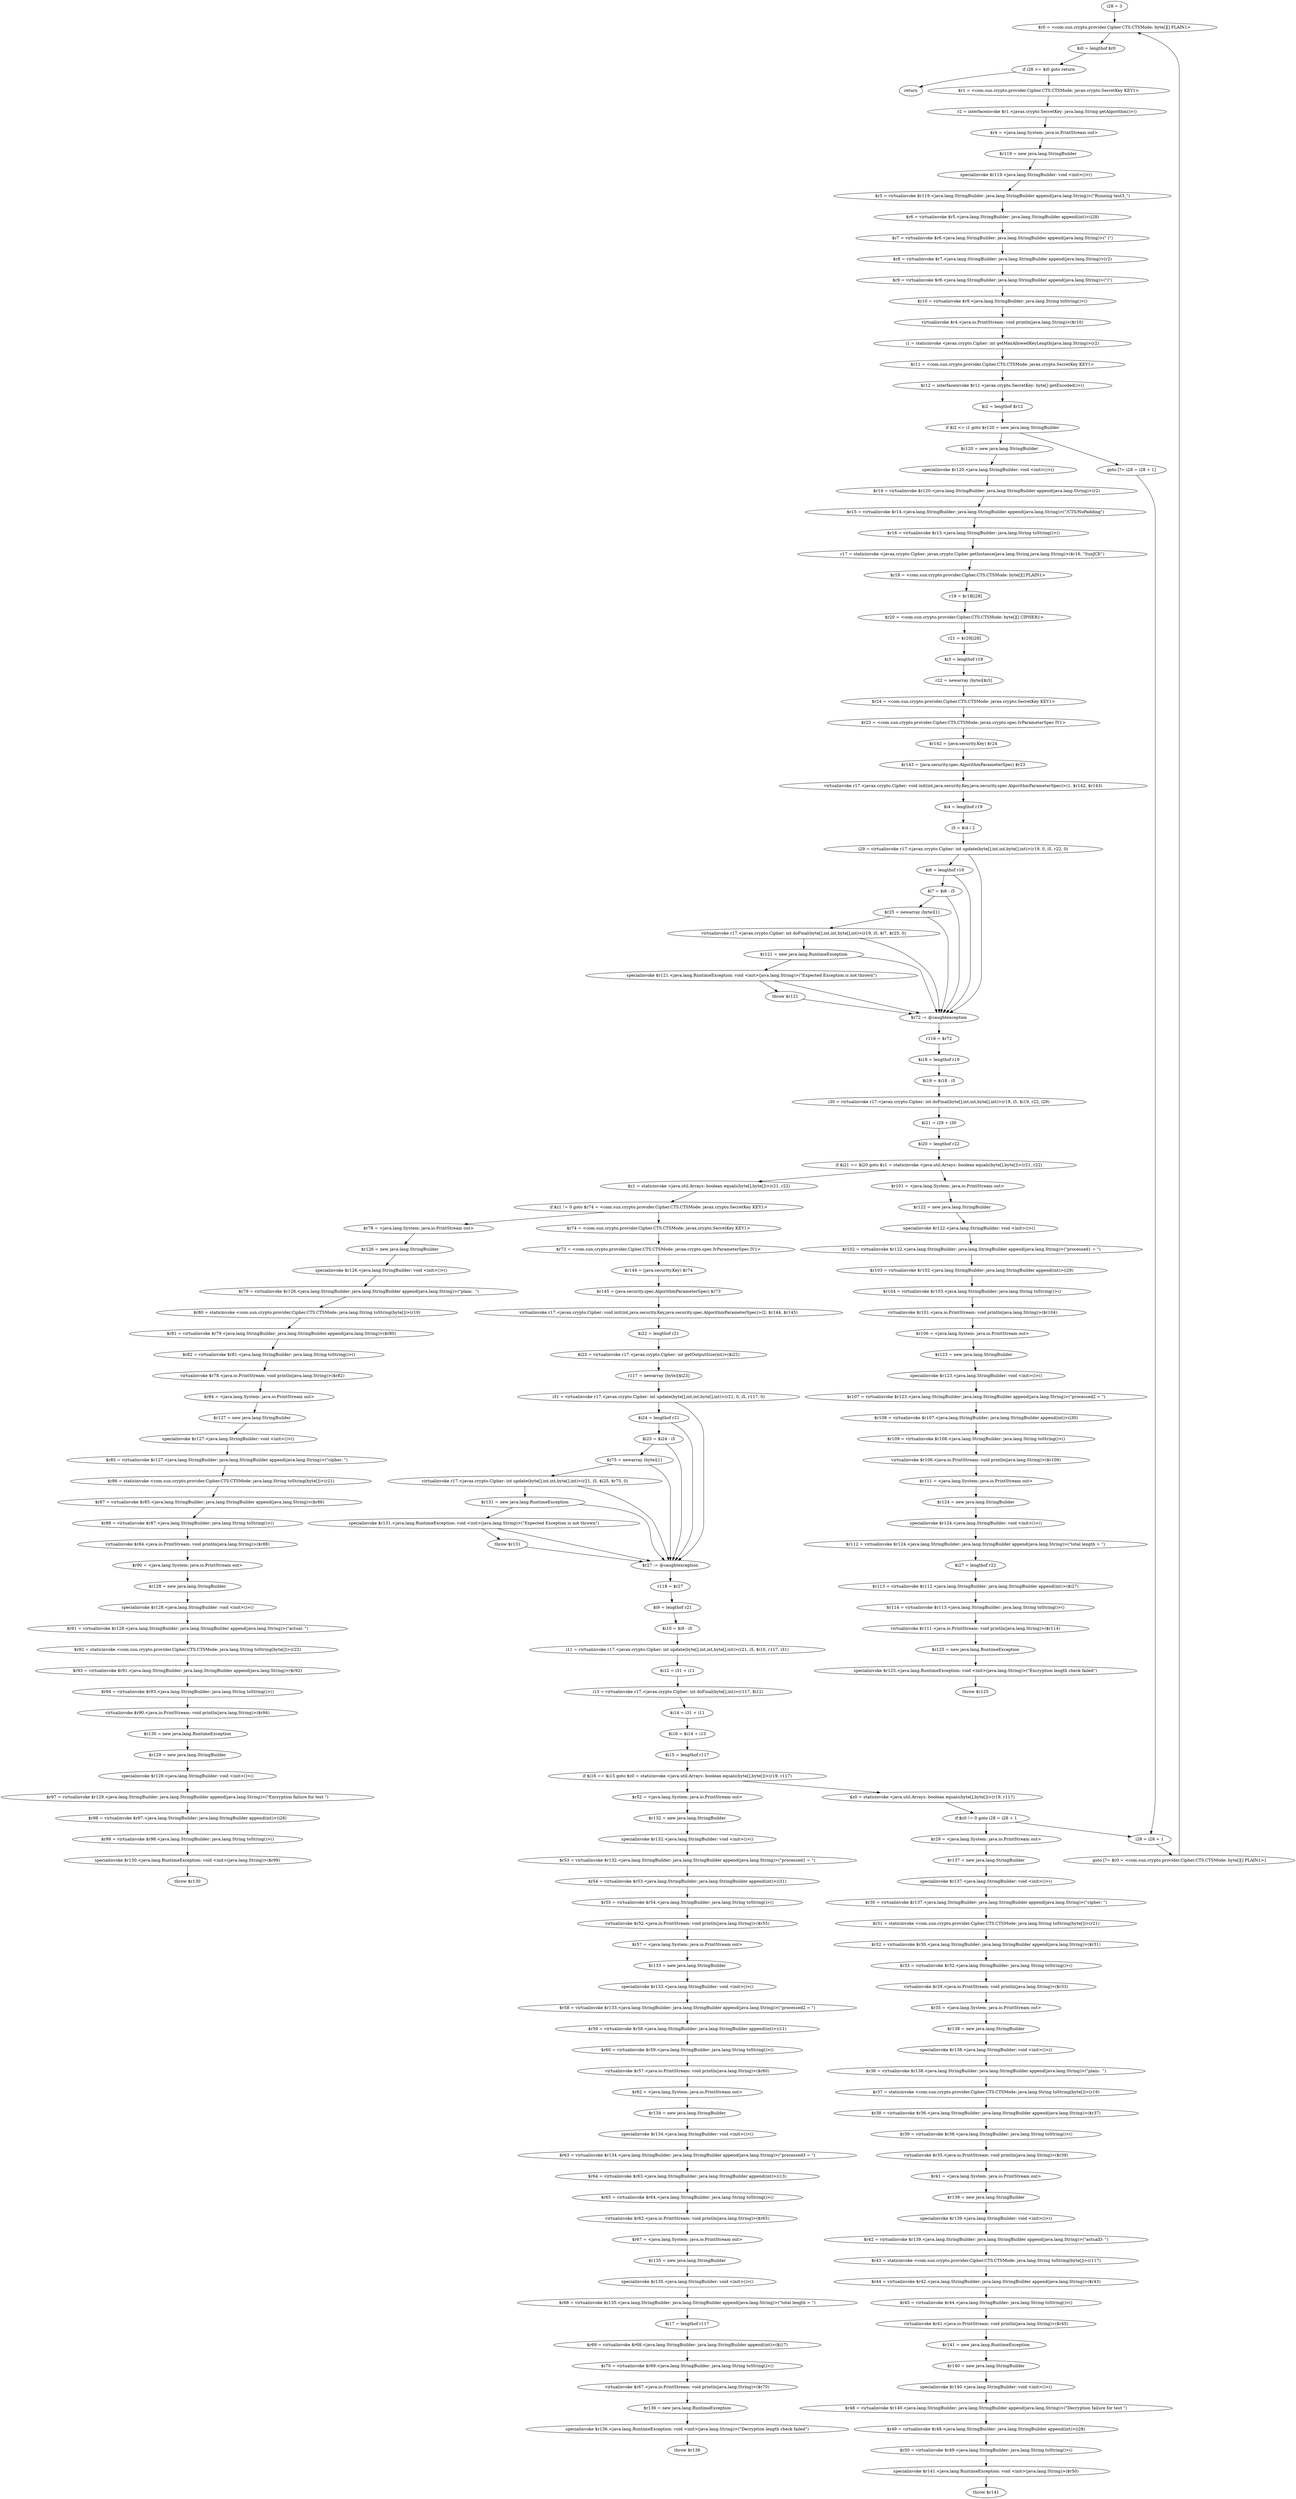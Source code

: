 digraph "unitGraph" {
    "i28 = 3"
    "$r0 = <com.sun.crypto.provider.Cipher.CTS.CTSMode: byte[][] PLAIN1>"
    "$i0 = lengthof $r0"
    "if i28 >= $i0 goto return"
    "$r1 = <com.sun.crypto.provider.Cipher.CTS.CTSMode: javax.crypto.SecretKey KEY1>"
    "r2 = interfaceinvoke $r1.<javax.crypto.SecretKey: java.lang.String getAlgorithm()>()"
    "$r4 = <java.lang.System: java.io.PrintStream out>"
    "$r119 = new java.lang.StringBuilder"
    "specialinvoke $r119.<java.lang.StringBuilder: void <init>()>()"
    "$r5 = virtualinvoke $r119.<java.lang.StringBuilder: java.lang.StringBuilder append(java.lang.String)>(\"Running test3_\")"
    "$r6 = virtualinvoke $r5.<java.lang.StringBuilder: java.lang.StringBuilder append(int)>(i28)"
    "$r7 = virtualinvoke $r6.<java.lang.StringBuilder: java.lang.StringBuilder append(java.lang.String)>(\" (\")"
    "$r8 = virtualinvoke $r7.<java.lang.StringBuilder: java.lang.StringBuilder append(java.lang.String)>(r2)"
    "$r9 = virtualinvoke $r8.<java.lang.StringBuilder: java.lang.StringBuilder append(java.lang.String)>(\")\")"
    "$r10 = virtualinvoke $r9.<java.lang.StringBuilder: java.lang.String toString()>()"
    "virtualinvoke $r4.<java.io.PrintStream: void println(java.lang.String)>($r10)"
    "i1 = staticinvoke <javax.crypto.Cipher: int getMaxAllowedKeyLength(java.lang.String)>(r2)"
    "$r11 = <com.sun.crypto.provider.Cipher.CTS.CTSMode: javax.crypto.SecretKey KEY1>"
    "$r12 = interfaceinvoke $r11.<javax.crypto.SecretKey: byte[] getEncoded()>()"
    "$i2 = lengthof $r12"
    "if $i2 <= i1 goto $r120 = new java.lang.StringBuilder"
    "goto [?= i28 = i28 + 1]"
    "$r120 = new java.lang.StringBuilder"
    "specialinvoke $r120.<java.lang.StringBuilder: void <init>()>()"
    "$r14 = virtualinvoke $r120.<java.lang.StringBuilder: java.lang.StringBuilder append(java.lang.String)>(r2)"
    "$r15 = virtualinvoke $r14.<java.lang.StringBuilder: java.lang.StringBuilder append(java.lang.String)>(\"/CTS/NoPadding\")"
    "$r16 = virtualinvoke $r15.<java.lang.StringBuilder: java.lang.String toString()>()"
    "r17 = staticinvoke <javax.crypto.Cipher: javax.crypto.Cipher getInstance(java.lang.String,java.lang.String)>($r16, \"SunJCE\")"
    "$r18 = <com.sun.crypto.provider.Cipher.CTS.CTSMode: byte[][] PLAIN1>"
    "r19 = $r18[i28]"
    "$r20 = <com.sun.crypto.provider.Cipher.CTS.CTSMode: byte[][] CIPHER1>"
    "r21 = $r20[i28]"
    "$i3 = lengthof r19"
    "r22 = newarray (byte)[$i3]"
    "$r24 = <com.sun.crypto.provider.Cipher.CTS.CTSMode: javax.crypto.SecretKey KEY1>"
    "$r23 = <com.sun.crypto.provider.Cipher.CTS.CTSMode: javax.crypto.spec.IvParameterSpec IV1>"
    "$r142 = (java.security.Key) $r24"
    "$r143 = (java.security.spec.AlgorithmParameterSpec) $r23"
    "virtualinvoke r17.<javax.crypto.Cipher: void init(int,java.security.Key,java.security.spec.AlgorithmParameterSpec)>(1, $r142, $r143)"
    "$i4 = lengthof r19"
    "i5 = $i4 / 2"
    "i29 = virtualinvoke r17.<javax.crypto.Cipher: int update(byte[],int,int,byte[],int)>(r19, 0, i5, r22, 0)"
    "$i6 = lengthof r19"
    "$i7 = $i6 - i5"
    "$r25 = newarray (byte)[1]"
    "virtualinvoke r17.<javax.crypto.Cipher: int doFinal(byte[],int,int,byte[],int)>(r19, i5, $i7, $r25, 0)"
    "$r121 = new java.lang.RuntimeException"
    "specialinvoke $r121.<java.lang.RuntimeException: void <init>(java.lang.String)>(\"Expected Exception is not thrown\")"
    "throw $r121"
    "$r72 := @caughtexception"
    "r116 = $r72"
    "$i18 = lengthof r19"
    "$i19 = $i18 - i5"
    "i30 = virtualinvoke r17.<javax.crypto.Cipher: int doFinal(byte[],int,int,byte[],int)>(r19, i5, $i19, r22, i29)"
    "$i21 = i29 + i30"
    "$i20 = lengthof r22"
    "if $i21 == $i20 goto $z1 = staticinvoke <java.util.Arrays: boolean equals(byte[],byte[])>(r21, r22)"
    "$r101 = <java.lang.System: java.io.PrintStream out>"
    "$r122 = new java.lang.StringBuilder"
    "specialinvoke $r122.<java.lang.StringBuilder: void <init>()>()"
    "$r102 = virtualinvoke $r122.<java.lang.StringBuilder: java.lang.StringBuilder append(java.lang.String)>(\"processed1 = \")"
    "$r103 = virtualinvoke $r102.<java.lang.StringBuilder: java.lang.StringBuilder append(int)>(i29)"
    "$r104 = virtualinvoke $r103.<java.lang.StringBuilder: java.lang.String toString()>()"
    "virtualinvoke $r101.<java.io.PrintStream: void println(java.lang.String)>($r104)"
    "$r106 = <java.lang.System: java.io.PrintStream out>"
    "$r123 = new java.lang.StringBuilder"
    "specialinvoke $r123.<java.lang.StringBuilder: void <init>()>()"
    "$r107 = virtualinvoke $r123.<java.lang.StringBuilder: java.lang.StringBuilder append(java.lang.String)>(\"processed2 = \")"
    "$r108 = virtualinvoke $r107.<java.lang.StringBuilder: java.lang.StringBuilder append(int)>(i30)"
    "$r109 = virtualinvoke $r108.<java.lang.StringBuilder: java.lang.String toString()>()"
    "virtualinvoke $r106.<java.io.PrintStream: void println(java.lang.String)>($r109)"
    "$r111 = <java.lang.System: java.io.PrintStream out>"
    "$r124 = new java.lang.StringBuilder"
    "specialinvoke $r124.<java.lang.StringBuilder: void <init>()>()"
    "$r112 = virtualinvoke $r124.<java.lang.StringBuilder: java.lang.StringBuilder append(java.lang.String)>(\"total length = \")"
    "$i27 = lengthof r22"
    "$r113 = virtualinvoke $r112.<java.lang.StringBuilder: java.lang.StringBuilder append(int)>($i27)"
    "$r114 = virtualinvoke $r113.<java.lang.StringBuilder: java.lang.String toString()>()"
    "virtualinvoke $r111.<java.io.PrintStream: void println(java.lang.String)>($r114)"
    "$r125 = new java.lang.RuntimeException"
    "specialinvoke $r125.<java.lang.RuntimeException: void <init>(java.lang.String)>(\"Encryption length check failed\")"
    "throw $r125"
    "$z1 = staticinvoke <java.util.Arrays: boolean equals(byte[],byte[])>(r21, r22)"
    "if $z1 != 0 goto $r74 = <com.sun.crypto.provider.Cipher.CTS.CTSMode: javax.crypto.SecretKey KEY1>"
    "$r78 = <java.lang.System: java.io.PrintStream out>"
    "$r126 = new java.lang.StringBuilder"
    "specialinvoke $r126.<java.lang.StringBuilder: void <init>()>()"
    "$r79 = virtualinvoke $r126.<java.lang.StringBuilder: java.lang.StringBuilder append(java.lang.String)>(\"plain:  \")"
    "$r80 = staticinvoke <com.sun.crypto.provider.Cipher.CTS.CTSMode: java.lang.String toString(byte[])>(r19)"
    "$r81 = virtualinvoke $r79.<java.lang.StringBuilder: java.lang.StringBuilder append(java.lang.String)>($r80)"
    "$r82 = virtualinvoke $r81.<java.lang.StringBuilder: java.lang.String toString()>()"
    "virtualinvoke $r78.<java.io.PrintStream: void println(java.lang.String)>($r82)"
    "$r84 = <java.lang.System: java.io.PrintStream out>"
    "$r127 = new java.lang.StringBuilder"
    "specialinvoke $r127.<java.lang.StringBuilder: void <init>()>()"
    "$r85 = virtualinvoke $r127.<java.lang.StringBuilder: java.lang.StringBuilder append(java.lang.String)>(\"cipher: \")"
    "$r86 = staticinvoke <com.sun.crypto.provider.Cipher.CTS.CTSMode: java.lang.String toString(byte[])>(r21)"
    "$r87 = virtualinvoke $r85.<java.lang.StringBuilder: java.lang.StringBuilder append(java.lang.String)>($r86)"
    "$r88 = virtualinvoke $r87.<java.lang.StringBuilder: java.lang.String toString()>()"
    "virtualinvoke $r84.<java.io.PrintStream: void println(java.lang.String)>($r88)"
    "$r90 = <java.lang.System: java.io.PrintStream out>"
    "$r128 = new java.lang.StringBuilder"
    "specialinvoke $r128.<java.lang.StringBuilder: void <init>()>()"
    "$r91 = virtualinvoke $r128.<java.lang.StringBuilder: java.lang.StringBuilder append(java.lang.String)>(\"actual: \")"
    "$r92 = staticinvoke <com.sun.crypto.provider.Cipher.CTS.CTSMode: java.lang.String toString(byte[])>(r22)"
    "$r93 = virtualinvoke $r91.<java.lang.StringBuilder: java.lang.StringBuilder append(java.lang.String)>($r92)"
    "$r94 = virtualinvoke $r93.<java.lang.StringBuilder: java.lang.String toString()>()"
    "virtualinvoke $r90.<java.io.PrintStream: void println(java.lang.String)>($r94)"
    "$r130 = new java.lang.RuntimeException"
    "$r129 = new java.lang.StringBuilder"
    "specialinvoke $r129.<java.lang.StringBuilder: void <init>()>()"
    "$r97 = virtualinvoke $r129.<java.lang.StringBuilder: java.lang.StringBuilder append(java.lang.String)>(\"Encryption failure for test \")"
    "$r98 = virtualinvoke $r97.<java.lang.StringBuilder: java.lang.StringBuilder append(int)>(i28)"
    "$r99 = virtualinvoke $r98.<java.lang.StringBuilder: java.lang.String toString()>()"
    "specialinvoke $r130.<java.lang.RuntimeException: void <init>(java.lang.String)>($r99)"
    "throw $r130"
    "$r74 = <com.sun.crypto.provider.Cipher.CTS.CTSMode: javax.crypto.SecretKey KEY1>"
    "$r73 = <com.sun.crypto.provider.Cipher.CTS.CTSMode: javax.crypto.spec.IvParameterSpec IV1>"
    "$r144 = (java.security.Key) $r74"
    "$r145 = (java.security.spec.AlgorithmParameterSpec) $r73"
    "virtualinvoke r17.<javax.crypto.Cipher: void init(int,java.security.Key,java.security.spec.AlgorithmParameterSpec)>(2, $r144, $r145)"
    "$i22 = lengthof r21"
    "$i23 = virtualinvoke r17.<javax.crypto.Cipher: int getOutputSize(int)>($i22)"
    "r117 = newarray (byte)[$i23]"
    "i31 = virtualinvoke r17.<javax.crypto.Cipher: int update(byte[],int,int,byte[],int)>(r21, 0, i5, r117, 0)"
    "$i24 = lengthof r21"
    "$i25 = $i24 - i5"
    "$r75 = newarray (byte)[1]"
    "virtualinvoke r17.<javax.crypto.Cipher: int update(byte[],int,int,byte[],int)>(r21, i5, $i25, $r75, 0)"
    "$r131 = new java.lang.RuntimeException"
    "specialinvoke $r131.<java.lang.RuntimeException: void <init>(java.lang.String)>(\"Expected Exception is not thrown\")"
    "throw $r131"
    "$r27 := @caughtexception"
    "r118 = $r27"
    "$i9 = lengthof r21"
    "$i10 = $i9 - i5"
    "i11 = virtualinvoke r17.<javax.crypto.Cipher: int update(byte[],int,int,byte[],int)>(r21, i5, $i10, r117, i31)"
    "$i12 = i31 + i11"
    "i13 = virtualinvoke r17.<javax.crypto.Cipher: int doFinal(byte[],int)>(r117, $i12)"
    "$i14 = i31 + i11"
    "$i16 = $i14 + i13"
    "$i15 = lengthof r117"
    "if $i16 == $i15 goto $z0 = staticinvoke <java.util.Arrays: boolean equals(byte[],byte[])>(r19, r117)"
    "$r52 = <java.lang.System: java.io.PrintStream out>"
    "$r132 = new java.lang.StringBuilder"
    "specialinvoke $r132.<java.lang.StringBuilder: void <init>()>()"
    "$r53 = virtualinvoke $r132.<java.lang.StringBuilder: java.lang.StringBuilder append(java.lang.String)>(\"processed1 = \")"
    "$r54 = virtualinvoke $r53.<java.lang.StringBuilder: java.lang.StringBuilder append(int)>(i31)"
    "$r55 = virtualinvoke $r54.<java.lang.StringBuilder: java.lang.String toString()>()"
    "virtualinvoke $r52.<java.io.PrintStream: void println(java.lang.String)>($r55)"
    "$r57 = <java.lang.System: java.io.PrintStream out>"
    "$r133 = new java.lang.StringBuilder"
    "specialinvoke $r133.<java.lang.StringBuilder: void <init>()>()"
    "$r58 = virtualinvoke $r133.<java.lang.StringBuilder: java.lang.StringBuilder append(java.lang.String)>(\"processed2 = \")"
    "$r59 = virtualinvoke $r58.<java.lang.StringBuilder: java.lang.StringBuilder append(int)>(i11)"
    "$r60 = virtualinvoke $r59.<java.lang.StringBuilder: java.lang.String toString()>()"
    "virtualinvoke $r57.<java.io.PrintStream: void println(java.lang.String)>($r60)"
    "$r62 = <java.lang.System: java.io.PrintStream out>"
    "$r134 = new java.lang.StringBuilder"
    "specialinvoke $r134.<java.lang.StringBuilder: void <init>()>()"
    "$r63 = virtualinvoke $r134.<java.lang.StringBuilder: java.lang.StringBuilder append(java.lang.String)>(\"processed3 = \")"
    "$r64 = virtualinvoke $r63.<java.lang.StringBuilder: java.lang.StringBuilder append(int)>(i13)"
    "$r65 = virtualinvoke $r64.<java.lang.StringBuilder: java.lang.String toString()>()"
    "virtualinvoke $r62.<java.io.PrintStream: void println(java.lang.String)>($r65)"
    "$r67 = <java.lang.System: java.io.PrintStream out>"
    "$r135 = new java.lang.StringBuilder"
    "specialinvoke $r135.<java.lang.StringBuilder: void <init>()>()"
    "$r68 = virtualinvoke $r135.<java.lang.StringBuilder: java.lang.StringBuilder append(java.lang.String)>(\"total length = \")"
    "$i17 = lengthof r117"
    "$r69 = virtualinvoke $r68.<java.lang.StringBuilder: java.lang.StringBuilder append(int)>($i17)"
    "$r70 = virtualinvoke $r69.<java.lang.StringBuilder: java.lang.String toString()>()"
    "virtualinvoke $r67.<java.io.PrintStream: void println(java.lang.String)>($r70)"
    "$r136 = new java.lang.RuntimeException"
    "specialinvoke $r136.<java.lang.RuntimeException: void <init>(java.lang.String)>(\"Decryption length check failed\")"
    "throw $r136"
    "$z0 = staticinvoke <java.util.Arrays: boolean equals(byte[],byte[])>(r19, r117)"
    "if $z0 != 0 goto i28 = i28 + 1"
    "$r29 = <java.lang.System: java.io.PrintStream out>"
    "$r137 = new java.lang.StringBuilder"
    "specialinvoke $r137.<java.lang.StringBuilder: void <init>()>()"
    "$r30 = virtualinvoke $r137.<java.lang.StringBuilder: java.lang.StringBuilder append(java.lang.String)>(\"cipher: \")"
    "$r31 = staticinvoke <com.sun.crypto.provider.Cipher.CTS.CTSMode: java.lang.String toString(byte[])>(r21)"
    "$r32 = virtualinvoke $r30.<java.lang.StringBuilder: java.lang.StringBuilder append(java.lang.String)>($r31)"
    "$r33 = virtualinvoke $r32.<java.lang.StringBuilder: java.lang.String toString()>()"
    "virtualinvoke $r29.<java.io.PrintStream: void println(java.lang.String)>($r33)"
    "$r35 = <java.lang.System: java.io.PrintStream out>"
    "$r138 = new java.lang.StringBuilder"
    "specialinvoke $r138.<java.lang.StringBuilder: void <init>()>()"
    "$r36 = virtualinvoke $r138.<java.lang.StringBuilder: java.lang.StringBuilder append(java.lang.String)>(\"plain:  \")"
    "$r37 = staticinvoke <com.sun.crypto.provider.Cipher.CTS.CTSMode: java.lang.String toString(byte[])>(r19)"
    "$r38 = virtualinvoke $r36.<java.lang.StringBuilder: java.lang.StringBuilder append(java.lang.String)>($r37)"
    "$r39 = virtualinvoke $r38.<java.lang.StringBuilder: java.lang.String toString()>()"
    "virtualinvoke $r35.<java.io.PrintStream: void println(java.lang.String)>($r39)"
    "$r41 = <java.lang.System: java.io.PrintStream out>"
    "$r139 = new java.lang.StringBuilder"
    "specialinvoke $r139.<java.lang.StringBuilder: void <init>()>()"
    "$r42 = virtualinvoke $r139.<java.lang.StringBuilder: java.lang.StringBuilder append(java.lang.String)>(\"actualD: \")"
    "$r43 = staticinvoke <com.sun.crypto.provider.Cipher.CTS.CTSMode: java.lang.String toString(byte[])>(r117)"
    "$r44 = virtualinvoke $r42.<java.lang.StringBuilder: java.lang.StringBuilder append(java.lang.String)>($r43)"
    "$r45 = virtualinvoke $r44.<java.lang.StringBuilder: java.lang.String toString()>()"
    "virtualinvoke $r41.<java.io.PrintStream: void println(java.lang.String)>($r45)"
    "$r141 = new java.lang.RuntimeException"
    "$r140 = new java.lang.StringBuilder"
    "specialinvoke $r140.<java.lang.StringBuilder: void <init>()>()"
    "$r48 = virtualinvoke $r140.<java.lang.StringBuilder: java.lang.StringBuilder append(java.lang.String)>(\"Decryption failure for test \")"
    "$r49 = virtualinvoke $r48.<java.lang.StringBuilder: java.lang.StringBuilder append(int)>(i28)"
    "$r50 = virtualinvoke $r49.<java.lang.StringBuilder: java.lang.String toString()>()"
    "specialinvoke $r141.<java.lang.RuntimeException: void <init>(java.lang.String)>($r50)"
    "throw $r141"
    "i28 = i28 + 1"
    "goto [?= $r0 = <com.sun.crypto.provider.Cipher.CTS.CTSMode: byte[][] PLAIN1>]"
    "return"
    "i28 = 3"->"$r0 = <com.sun.crypto.provider.Cipher.CTS.CTSMode: byte[][] PLAIN1>";
    "$r0 = <com.sun.crypto.provider.Cipher.CTS.CTSMode: byte[][] PLAIN1>"->"$i0 = lengthof $r0";
    "$i0 = lengthof $r0"->"if i28 >= $i0 goto return";
    "if i28 >= $i0 goto return"->"$r1 = <com.sun.crypto.provider.Cipher.CTS.CTSMode: javax.crypto.SecretKey KEY1>";
    "if i28 >= $i0 goto return"->"return";
    "$r1 = <com.sun.crypto.provider.Cipher.CTS.CTSMode: javax.crypto.SecretKey KEY1>"->"r2 = interfaceinvoke $r1.<javax.crypto.SecretKey: java.lang.String getAlgorithm()>()";
    "r2 = interfaceinvoke $r1.<javax.crypto.SecretKey: java.lang.String getAlgorithm()>()"->"$r4 = <java.lang.System: java.io.PrintStream out>";
    "$r4 = <java.lang.System: java.io.PrintStream out>"->"$r119 = new java.lang.StringBuilder";
    "$r119 = new java.lang.StringBuilder"->"specialinvoke $r119.<java.lang.StringBuilder: void <init>()>()";
    "specialinvoke $r119.<java.lang.StringBuilder: void <init>()>()"->"$r5 = virtualinvoke $r119.<java.lang.StringBuilder: java.lang.StringBuilder append(java.lang.String)>(\"Running test3_\")";
    "$r5 = virtualinvoke $r119.<java.lang.StringBuilder: java.lang.StringBuilder append(java.lang.String)>(\"Running test3_\")"->"$r6 = virtualinvoke $r5.<java.lang.StringBuilder: java.lang.StringBuilder append(int)>(i28)";
    "$r6 = virtualinvoke $r5.<java.lang.StringBuilder: java.lang.StringBuilder append(int)>(i28)"->"$r7 = virtualinvoke $r6.<java.lang.StringBuilder: java.lang.StringBuilder append(java.lang.String)>(\" (\")";
    "$r7 = virtualinvoke $r6.<java.lang.StringBuilder: java.lang.StringBuilder append(java.lang.String)>(\" (\")"->"$r8 = virtualinvoke $r7.<java.lang.StringBuilder: java.lang.StringBuilder append(java.lang.String)>(r2)";
    "$r8 = virtualinvoke $r7.<java.lang.StringBuilder: java.lang.StringBuilder append(java.lang.String)>(r2)"->"$r9 = virtualinvoke $r8.<java.lang.StringBuilder: java.lang.StringBuilder append(java.lang.String)>(\")\")";
    "$r9 = virtualinvoke $r8.<java.lang.StringBuilder: java.lang.StringBuilder append(java.lang.String)>(\")\")"->"$r10 = virtualinvoke $r9.<java.lang.StringBuilder: java.lang.String toString()>()";
    "$r10 = virtualinvoke $r9.<java.lang.StringBuilder: java.lang.String toString()>()"->"virtualinvoke $r4.<java.io.PrintStream: void println(java.lang.String)>($r10)";
    "virtualinvoke $r4.<java.io.PrintStream: void println(java.lang.String)>($r10)"->"i1 = staticinvoke <javax.crypto.Cipher: int getMaxAllowedKeyLength(java.lang.String)>(r2)";
    "i1 = staticinvoke <javax.crypto.Cipher: int getMaxAllowedKeyLength(java.lang.String)>(r2)"->"$r11 = <com.sun.crypto.provider.Cipher.CTS.CTSMode: javax.crypto.SecretKey KEY1>";
    "$r11 = <com.sun.crypto.provider.Cipher.CTS.CTSMode: javax.crypto.SecretKey KEY1>"->"$r12 = interfaceinvoke $r11.<javax.crypto.SecretKey: byte[] getEncoded()>()";
    "$r12 = interfaceinvoke $r11.<javax.crypto.SecretKey: byte[] getEncoded()>()"->"$i2 = lengthof $r12";
    "$i2 = lengthof $r12"->"if $i2 <= i1 goto $r120 = new java.lang.StringBuilder";
    "if $i2 <= i1 goto $r120 = new java.lang.StringBuilder"->"goto [?= i28 = i28 + 1]";
    "if $i2 <= i1 goto $r120 = new java.lang.StringBuilder"->"$r120 = new java.lang.StringBuilder";
    "goto [?= i28 = i28 + 1]"->"i28 = i28 + 1";
    "$r120 = new java.lang.StringBuilder"->"specialinvoke $r120.<java.lang.StringBuilder: void <init>()>()";
    "specialinvoke $r120.<java.lang.StringBuilder: void <init>()>()"->"$r14 = virtualinvoke $r120.<java.lang.StringBuilder: java.lang.StringBuilder append(java.lang.String)>(r2)";
    "$r14 = virtualinvoke $r120.<java.lang.StringBuilder: java.lang.StringBuilder append(java.lang.String)>(r2)"->"$r15 = virtualinvoke $r14.<java.lang.StringBuilder: java.lang.StringBuilder append(java.lang.String)>(\"/CTS/NoPadding\")";
    "$r15 = virtualinvoke $r14.<java.lang.StringBuilder: java.lang.StringBuilder append(java.lang.String)>(\"/CTS/NoPadding\")"->"$r16 = virtualinvoke $r15.<java.lang.StringBuilder: java.lang.String toString()>()";
    "$r16 = virtualinvoke $r15.<java.lang.StringBuilder: java.lang.String toString()>()"->"r17 = staticinvoke <javax.crypto.Cipher: javax.crypto.Cipher getInstance(java.lang.String,java.lang.String)>($r16, \"SunJCE\")";
    "r17 = staticinvoke <javax.crypto.Cipher: javax.crypto.Cipher getInstance(java.lang.String,java.lang.String)>($r16, \"SunJCE\")"->"$r18 = <com.sun.crypto.provider.Cipher.CTS.CTSMode: byte[][] PLAIN1>";
    "$r18 = <com.sun.crypto.provider.Cipher.CTS.CTSMode: byte[][] PLAIN1>"->"r19 = $r18[i28]";
    "r19 = $r18[i28]"->"$r20 = <com.sun.crypto.provider.Cipher.CTS.CTSMode: byte[][] CIPHER1>";
    "$r20 = <com.sun.crypto.provider.Cipher.CTS.CTSMode: byte[][] CIPHER1>"->"r21 = $r20[i28]";
    "r21 = $r20[i28]"->"$i3 = lengthof r19";
    "$i3 = lengthof r19"->"r22 = newarray (byte)[$i3]";
    "r22 = newarray (byte)[$i3]"->"$r24 = <com.sun.crypto.provider.Cipher.CTS.CTSMode: javax.crypto.SecretKey KEY1>";
    "$r24 = <com.sun.crypto.provider.Cipher.CTS.CTSMode: javax.crypto.SecretKey KEY1>"->"$r23 = <com.sun.crypto.provider.Cipher.CTS.CTSMode: javax.crypto.spec.IvParameterSpec IV1>";
    "$r23 = <com.sun.crypto.provider.Cipher.CTS.CTSMode: javax.crypto.spec.IvParameterSpec IV1>"->"$r142 = (java.security.Key) $r24";
    "$r142 = (java.security.Key) $r24"->"$r143 = (java.security.spec.AlgorithmParameterSpec) $r23";
    "$r143 = (java.security.spec.AlgorithmParameterSpec) $r23"->"virtualinvoke r17.<javax.crypto.Cipher: void init(int,java.security.Key,java.security.spec.AlgorithmParameterSpec)>(1, $r142, $r143)";
    "virtualinvoke r17.<javax.crypto.Cipher: void init(int,java.security.Key,java.security.spec.AlgorithmParameterSpec)>(1, $r142, $r143)"->"$i4 = lengthof r19";
    "$i4 = lengthof r19"->"i5 = $i4 / 2";
    "i5 = $i4 / 2"->"i29 = virtualinvoke r17.<javax.crypto.Cipher: int update(byte[],int,int,byte[],int)>(r19, 0, i5, r22, 0)";
    "i29 = virtualinvoke r17.<javax.crypto.Cipher: int update(byte[],int,int,byte[],int)>(r19, 0, i5, r22, 0)"->"$i6 = lengthof r19";
    "i29 = virtualinvoke r17.<javax.crypto.Cipher: int update(byte[],int,int,byte[],int)>(r19, 0, i5, r22, 0)"->"$r72 := @caughtexception";
    "$i6 = lengthof r19"->"$i7 = $i6 - i5";
    "$i6 = lengthof r19"->"$r72 := @caughtexception";
    "$i7 = $i6 - i5"->"$r25 = newarray (byte)[1]";
    "$i7 = $i6 - i5"->"$r72 := @caughtexception";
    "$r25 = newarray (byte)[1]"->"virtualinvoke r17.<javax.crypto.Cipher: int doFinal(byte[],int,int,byte[],int)>(r19, i5, $i7, $r25, 0)";
    "$r25 = newarray (byte)[1]"->"$r72 := @caughtexception";
    "virtualinvoke r17.<javax.crypto.Cipher: int doFinal(byte[],int,int,byte[],int)>(r19, i5, $i7, $r25, 0)"->"$r121 = new java.lang.RuntimeException";
    "virtualinvoke r17.<javax.crypto.Cipher: int doFinal(byte[],int,int,byte[],int)>(r19, i5, $i7, $r25, 0)"->"$r72 := @caughtexception";
    "$r121 = new java.lang.RuntimeException"->"specialinvoke $r121.<java.lang.RuntimeException: void <init>(java.lang.String)>(\"Expected Exception is not thrown\")";
    "$r121 = new java.lang.RuntimeException"->"$r72 := @caughtexception";
    "specialinvoke $r121.<java.lang.RuntimeException: void <init>(java.lang.String)>(\"Expected Exception is not thrown\")"->"throw $r121";
    "specialinvoke $r121.<java.lang.RuntimeException: void <init>(java.lang.String)>(\"Expected Exception is not thrown\")"->"$r72 := @caughtexception";
    "throw $r121"->"$r72 := @caughtexception";
    "$r72 := @caughtexception"->"r116 = $r72";
    "r116 = $r72"->"$i18 = lengthof r19";
    "$i18 = lengthof r19"->"$i19 = $i18 - i5";
    "$i19 = $i18 - i5"->"i30 = virtualinvoke r17.<javax.crypto.Cipher: int doFinal(byte[],int,int,byte[],int)>(r19, i5, $i19, r22, i29)";
    "i30 = virtualinvoke r17.<javax.crypto.Cipher: int doFinal(byte[],int,int,byte[],int)>(r19, i5, $i19, r22, i29)"->"$i21 = i29 + i30";
    "$i21 = i29 + i30"->"$i20 = lengthof r22";
    "$i20 = lengthof r22"->"if $i21 == $i20 goto $z1 = staticinvoke <java.util.Arrays: boolean equals(byte[],byte[])>(r21, r22)";
    "if $i21 == $i20 goto $z1 = staticinvoke <java.util.Arrays: boolean equals(byte[],byte[])>(r21, r22)"->"$r101 = <java.lang.System: java.io.PrintStream out>";
    "if $i21 == $i20 goto $z1 = staticinvoke <java.util.Arrays: boolean equals(byte[],byte[])>(r21, r22)"->"$z1 = staticinvoke <java.util.Arrays: boolean equals(byte[],byte[])>(r21, r22)";
    "$r101 = <java.lang.System: java.io.PrintStream out>"->"$r122 = new java.lang.StringBuilder";
    "$r122 = new java.lang.StringBuilder"->"specialinvoke $r122.<java.lang.StringBuilder: void <init>()>()";
    "specialinvoke $r122.<java.lang.StringBuilder: void <init>()>()"->"$r102 = virtualinvoke $r122.<java.lang.StringBuilder: java.lang.StringBuilder append(java.lang.String)>(\"processed1 = \")";
    "$r102 = virtualinvoke $r122.<java.lang.StringBuilder: java.lang.StringBuilder append(java.lang.String)>(\"processed1 = \")"->"$r103 = virtualinvoke $r102.<java.lang.StringBuilder: java.lang.StringBuilder append(int)>(i29)";
    "$r103 = virtualinvoke $r102.<java.lang.StringBuilder: java.lang.StringBuilder append(int)>(i29)"->"$r104 = virtualinvoke $r103.<java.lang.StringBuilder: java.lang.String toString()>()";
    "$r104 = virtualinvoke $r103.<java.lang.StringBuilder: java.lang.String toString()>()"->"virtualinvoke $r101.<java.io.PrintStream: void println(java.lang.String)>($r104)";
    "virtualinvoke $r101.<java.io.PrintStream: void println(java.lang.String)>($r104)"->"$r106 = <java.lang.System: java.io.PrintStream out>";
    "$r106 = <java.lang.System: java.io.PrintStream out>"->"$r123 = new java.lang.StringBuilder";
    "$r123 = new java.lang.StringBuilder"->"specialinvoke $r123.<java.lang.StringBuilder: void <init>()>()";
    "specialinvoke $r123.<java.lang.StringBuilder: void <init>()>()"->"$r107 = virtualinvoke $r123.<java.lang.StringBuilder: java.lang.StringBuilder append(java.lang.String)>(\"processed2 = \")";
    "$r107 = virtualinvoke $r123.<java.lang.StringBuilder: java.lang.StringBuilder append(java.lang.String)>(\"processed2 = \")"->"$r108 = virtualinvoke $r107.<java.lang.StringBuilder: java.lang.StringBuilder append(int)>(i30)";
    "$r108 = virtualinvoke $r107.<java.lang.StringBuilder: java.lang.StringBuilder append(int)>(i30)"->"$r109 = virtualinvoke $r108.<java.lang.StringBuilder: java.lang.String toString()>()";
    "$r109 = virtualinvoke $r108.<java.lang.StringBuilder: java.lang.String toString()>()"->"virtualinvoke $r106.<java.io.PrintStream: void println(java.lang.String)>($r109)";
    "virtualinvoke $r106.<java.io.PrintStream: void println(java.lang.String)>($r109)"->"$r111 = <java.lang.System: java.io.PrintStream out>";
    "$r111 = <java.lang.System: java.io.PrintStream out>"->"$r124 = new java.lang.StringBuilder";
    "$r124 = new java.lang.StringBuilder"->"specialinvoke $r124.<java.lang.StringBuilder: void <init>()>()";
    "specialinvoke $r124.<java.lang.StringBuilder: void <init>()>()"->"$r112 = virtualinvoke $r124.<java.lang.StringBuilder: java.lang.StringBuilder append(java.lang.String)>(\"total length = \")";
    "$r112 = virtualinvoke $r124.<java.lang.StringBuilder: java.lang.StringBuilder append(java.lang.String)>(\"total length = \")"->"$i27 = lengthof r22";
    "$i27 = lengthof r22"->"$r113 = virtualinvoke $r112.<java.lang.StringBuilder: java.lang.StringBuilder append(int)>($i27)";
    "$r113 = virtualinvoke $r112.<java.lang.StringBuilder: java.lang.StringBuilder append(int)>($i27)"->"$r114 = virtualinvoke $r113.<java.lang.StringBuilder: java.lang.String toString()>()";
    "$r114 = virtualinvoke $r113.<java.lang.StringBuilder: java.lang.String toString()>()"->"virtualinvoke $r111.<java.io.PrintStream: void println(java.lang.String)>($r114)";
    "virtualinvoke $r111.<java.io.PrintStream: void println(java.lang.String)>($r114)"->"$r125 = new java.lang.RuntimeException";
    "$r125 = new java.lang.RuntimeException"->"specialinvoke $r125.<java.lang.RuntimeException: void <init>(java.lang.String)>(\"Encryption length check failed\")";
    "specialinvoke $r125.<java.lang.RuntimeException: void <init>(java.lang.String)>(\"Encryption length check failed\")"->"throw $r125";
    "$z1 = staticinvoke <java.util.Arrays: boolean equals(byte[],byte[])>(r21, r22)"->"if $z1 != 0 goto $r74 = <com.sun.crypto.provider.Cipher.CTS.CTSMode: javax.crypto.SecretKey KEY1>";
    "if $z1 != 0 goto $r74 = <com.sun.crypto.provider.Cipher.CTS.CTSMode: javax.crypto.SecretKey KEY1>"->"$r78 = <java.lang.System: java.io.PrintStream out>";
    "if $z1 != 0 goto $r74 = <com.sun.crypto.provider.Cipher.CTS.CTSMode: javax.crypto.SecretKey KEY1>"->"$r74 = <com.sun.crypto.provider.Cipher.CTS.CTSMode: javax.crypto.SecretKey KEY1>";
    "$r78 = <java.lang.System: java.io.PrintStream out>"->"$r126 = new java.lang.StringBuilder";
    "$r126 = new java.lang.StringBuilder"->"specialinvoke $r126.<java.lang.StringBuilder: void <init>()>()";
    "specialinvoke $r126.<java.lang.StringBuilder: void <init>()>()"->"$r79 = virtualinvoke $r126.<java.lang.StringBuilder: java.lang.StringBuilder append(java.lang.String)>(\"plain:  \")";
    "$r79 = virtualinvoke $r126.<java.lang.StringBuilder: java.lang.StringBuilder append(java.lang.String)>(\"plain:  \")"->"$r80 = staticinvoke <com.sun.crypto.provider.Cipher.CTS.CTSMode: java.lang.String toString(byte[])>(r19)";
    "$r80 = staticinvoke <com.sun.crypto.provider.Cipher.CTS.CTSMode: java.lang.String toString(byte[])>(r19)"->"$r81 = virtualinvoke $r79.<java.lang.StringBuilder: java.lang.StringBuilder append(java.lang.String)>($r80)";
    "$r81 = virtualinvoke $r79.<java.lang.StringBuilder: java.lang.StringBuilder append(java.lang.String)>($r80)"->"$r82 = virtualinvoke $r81.<java.lang.StringBuilder: java.lang.String toString()>()";
    "$r82 = virtualinvoke $r81.<java.lang.StringBuilder: java.lang.String toString()>()"->"virtualinvoke $r78.<java.io.PrintStream: void println(java.lang.String)>($r82)";
    "virtualinvoke $r78.<java.io.PrintStream: void println(java.lang.String)>($r82)"->"$r84 = <java.lang.System: java.io.PrintStream out>";
    "$r84 = <java.lang.System: java.io.PrintStream out>"->"$r127 = new java.lang.StringBuilder";
    "$r127 = new java.lang.StringBuilder"->"specialinvoke $r127.<java.lang.StringBuilder: void <init>()>()";
    "specialinvoke $r127.<java.lang.StringBuilder: void <init>()>()"->"$r85 = virtualinvoke $r127.<java.lang.StringBuilder: java.lang.StringBuilder append(java.lang.String)>(\"cipher: \")";
    "$r85 = virtualinvoke $r127.<java.lang.StringBuilder: java.lang.StringBuilder append(java.lang.String)>(\"cipher: \")"->"$r86 = staticinvoke <com.sun.crypto.provider.Cipher.CTS.CTSMode: java.lang.String toString(byte[])>(r21)";
    "$r86 = staticinvoke <com.sun.crypto.provider.Cipher.CTS.CTSMode: java.lang.String toString(byte[])>(r21)"->"$r87 = virtualinvoke $r85.<java.lang.StringBuilder: java.lang.StringBuilder append(java.lang.String)>($r86)";
    "$r87 = virtualinvoke $r85.<java.lang.StringBuilder: java.lang.StringBuilder append(java.lang.String)>($r86)"->"$r88 = virtualinvoke $r87.<java.lang.StringBuilder: java.lang.String toString()>()";
    "$r88 = virtualinvoke $r87.<java.lang.StringBuilder: java.lang.String toString()>()"->"virtualinvoke $r84.<java.io.PrintStream: void println(java.lang.String)>($r88)";
    "virtualinvoke $r84.<java.io.PrintStream: void println(java.lang.String)>($r88)"->"$r90 = <java.lang.System: java.io.PrintStream out>";
    "$r90 = <java.lang.System: java.io.PrintStream out>"->"$r128 = new java.lang.StringBuilder";
    "$r128 = new java.lang.StringBuilder"->"specialinvoke $r128.<java.lang.StringBuilder: void <init>()>()";
    "specialinvoke $r128.<java.lang.StringBuilder: void <init>()>()"->"$r91 = virtualinvoke $r128.<java.lang.StringBuilder: java.lang.StringBuilder append(java.lang.String)>(\"actual: \")";
    "$r91 = virtualinvoke $r128.<java.lang.StringBuilder: java.lang.StringBuilder append(java.lang.String)>(\"actual: \")"->"$r92 = staticinvoke <com.sun.crypto.provider.Cipher.CTS.CTSMode: java.lang.String toString(byte[])>(r22)";
    "$r92 = staticinvoke <com.sun.crypto.provider.Cipher.CTS.CTSMode: java.lang.String toString(byte[])>(r22)"->"$r93 = virtualinvoke $r91.<java.lang.StringBuilder: java.lang.StringBuilder append(java.lang.String)>($r92)";
    "$r93 = virtualinvoke $r91.<java.lang.StringBuilder: java.lang.StringBuilder append(java.lang.String)>($r92)"->"$r94 = virtualinvoke $r93.<java.lang.StringBuilder: java.lang.String toString()>()";
    "$r94 = virtualinvoke $r93.<java.lang.StringBuilder: java.lang.String toString()>()"->"virtualinvoke $r90.<java.io.PrintStream: void println(java.lang.String)>($r94)";
    "virtualinvoke $r90.<java.io.PrintStream: void println(java.lang.String)>($r94)"->"$r130 = new java.lang.RuntimeException";
    "$r130 = new java.lang.RuntimeException"->"$r129 = new java.lang.StringBuilder";
    "$r129 = new java.lang.StringBuilder"->"specialinvoke $r129.<java.lang.StringBuilder: void <init>()>()";
    "specialinvoke $r129.<java.lang.StringBuilder: void <init>()>()"->"$r97 = virtualinvoke $r129.<java.lang.StringBuilder: java.lang.StringBuilder append(java.lang.String)>(\"Encryption failure for test \")";
    "$r97 = virtualinvoke $r129.<java.lang.StringBuilder: java.lang.StringBuilder append(java.lang.String)>(\"Encryption failure for test \")"->"$r98 = virtualinvoke $r97.<java.lang.StringBuilder: java.lang.StringBuilder append(int)>(i28)";
    "$r98 = virtualinvoke $r97.<java.lang.StringBuilder: java.lang.StringBuilder append(int)>(i28)"->"$r99 = virtualinvoke $r98.<java.lang.StringBuilder: java.lang.String toString()>()";
    "$r99 = virtualinvoke $r98.<java.lang.StringBuilder: java.lang.String toString()>()"->"specialinvoke $r130.<java.lang.RuntimeException: void <init>(java.lang.String)>($r99)";
    "specialinvoke $r130.<java.lang.RuntimeException: void <init>(java.lang.String)>($r99)"->"throw $r130";
    "$r74 = <com.sun.crypto.provider.Cipher.CTS.CTSMode: javax.crypto.SecretKey KEY1>"->"$r73 = <com.sun.crypto.provider.Cipher.CTS.CTSMode: javax.crypto.spec.IvParameterSpec IV1>";
    "$r73 = <com.sun.crypto.provider.Cipher.CTS.CTSMode: javax.crypto.spec.IvParameterSpec IV1>"->"$r144 = (java.security.Key) $r74";
    "$r144 = (java.security.Key) $r74"->"$r145 = (java.security.spec.AlgorithmParameterSpec) $r73";
    "$r145 = (java.security.spec.AlgorithmParameterSpec) $r73"->"virtualinvoke r17.<javax.crypto.Cipher: void init(int,java.security.Key,java.security.spec.AlgorithmParameterSpec)>(2, $r144, $r145)";
    "virtualinvoke r17.<javax.crypto.Cipher: void init(int,java.security.Key,java.security.spec.AlgorithmParameterSpec)>(2, $r144, $r145)"->"$i22 = lengthof r21";
    "$i22 = lengthof r21"->"$i23 = virtualinvoke r17.<javax.crypto.Cipher: int getOutputSize(int)>($i22)";
    "$i23 = virtualinvoke r17.<javax.crypto.Cipher: int getOutputSize(int)>($i22)"->"r117 = newarray (byte)[$i23]";
    "r117 = newarray (byte)[$i23]"->"i31 = virtualinvoke r17.<javax.crypto.Cipher: int update(byte[],int,int,byte[],int)>(r21, 0, i5, r117, 0)";
    "i31 = virtualinvoke r17.<javax.crypto.Cipher: int update(byte[],int,int,byte[],int)>(r21, 0, i5, r117, 0)"->"$i24 = lengthof r21";
    "i31 = virtualinvoke r17.<javax.crypto.Cipher: int update(byte[],int,int,byte[],int)>(r21, 0, i5, r117, 0)"->"$r27 := @caughtexception";
    "$i24 = lengthof r21"->"$i25 = $i24 - i5";
    "$i24 = lengthof r21"->"$r27 := @caughtexception";
    "$i25 = $i24 - i5"->"$r75 = newarray (byte)[1]";
    "$i25 = $i24 - i5"->"$r27 := @caughtexception";
    "$r75 = newarray (byte)[1]"->"virtualinvoke r17.<javax.crypto.Cipher: int update(byte[],int,int,byte[],int)>(r21, i5, $i25, $r75, 0)";
    "$r75 = newarray (byte)[1]"->"$r27 := @caughtexception";
    "virtualinvoke r17.<javax.crypto.Cipher: int update(byte[],int,int,byte[],int)>(r21, i5, $i25, $r75, 0)"->"$r131 = new java.lang.RuntimeException";
    "virtualinvoke r17.<javax.crypto.Cipher: int update(byte[],int,int,byte[],int)>(r21, i5, $i25, $r75, 0)"->"$r27 := @caughtexception";
    "$r131 = new java.lang.RuntimeException"->"specialinvoke $r131.<java.lang.RuntimeException: void <init>(java.lang.String)>(\"Expected Exception is not thrown\")";
    "$r131 = new java.lang.RuntimeException"->"$r27 := @caughtexception";
    "specialinvoke $r131.<java.lang.RuntimeException: void <init>(java.lang.String)>(\"Expected Exception is not thrown\")"->"throw $r131";
    "specialinvoke $r131.<java.lang.RuntimeException: void <init>(java.lang.String)>(\"Expected Exception is not thrown\")"->"$r27 := @caughtexception";
    "throw $r131"->"$r27 := @caughtexception";
    "$r27 := @caughtexception"->"r118 = $r27";
    "r118 = $r27"->"$i9 = lengthof r21";
    "$i9 = lengthof r21"->"$i10 = $i9 - i5";
    "$i10 = $i9 - i5"->"i11 = virtualinvoke r17.<javax.crypto.Cipher: int update(byte[],int,int,byte[],int)>(r21, i5, $i10, r117, i31)";
    "i11 = virtualinvoke r17.<javax.crypto.Cipher: int update(byte[],int,int,byte[],int)>(r21, i5, $i10, r117, i31)"->"$i12 = i31 + i11";
    "$i12 = i31 + i11"->"i13 = virtualinvoke r17.<javax.crypto.Cipher: int doFinal(byte[],int)>(r117, $i12)";
    "i13 = virtualinvoke r17.<javax.crypto.Cipher: int doFinal(byte[],int)>(r117, $i12)"->"$i14 = i31 + i11";
    "$i14 = i31 + i11"->"$i16 = $i14 + i13";
    "$i16 = $i14 + i13"->"$i15 = lengthof r117";
    "$i15 = lengthof r117"->"if $i16 == $i15 goto $z0 = staticinvoke <java.util.Arrays: boolean equals(byte[],byte[])>(r19, r117)";
    "if $i16 == $i15 goto $z0 = staticinvoke <java.util.Arrays: boolean equals(byte[],byte[])>(r19, r117)"->"$r52 = <java.lang.System: java.io.PrintStream out>";
    "if $i16 == $i15 goto $z0 = staticinvoke <java.util.Arrays: boolean equals(byte[],byte[])>(r19, r117)"->"$z0 = staticinvoke <java.util.Arrays: boolean equals(byte[],byte[])>(r19, r117)";
    "$r52 = <java.lang.System: java.io.PrintStream out>"->"$r132 = new java.lang.StringBuilder";
    "$r132 = new java.lang.StringBuilder"->"specialinvoke $r132.<java.lang.StringBuilder: void <init>()>()";
    "specialinvoke $r132.<java.lang.StringBuilder: void <init>()>()"->"$r53 = virtualinvoke $r132.<java.lang.StringBuilder: java.lang.StringBuilder append(java.lang.String)>(\"processed1 = \")";
    "$r53 = virtualinvoke $r132.<java.lang.StringBuilder: java.lang.StringBuilder append(java.lang.String)>(\"processed1 = \")"->"$r54 = virtualinvoke $r53.<java.lang.StringBuilder: java.lang.StringBuilder append(int)>(i31)";
    "$r54 = virtualinvoke $r53.<java.lang.StringBuilder: java.lang.StringBuilder append(int)>(i31)"->"$r55 = virtualinvoke $r54.<java.lang.StringBuilder: java.lang.String toString()>()";
    "$r55 = virtualinvoke $r54.<java.lang.StringBuilder: java.lang.String toString()>()"->"virtualinvoke $r52.<java.io.PrintStream: void println(java.lang.String)>($r55)";
    "virtualinvoke $r52.<java.io.PrintStream: void println(java.lang.String)>($r55)"->"$r57 = <java.lang.System: java.io.PrintStream out>";
    "$r57 = <java.lang.System: java.io.PrintStream out>"->"$r133 = new java.lang.StringBuilder";
    "$r133 = new java.lang.StringBuilder"->"specialinvoke $r133.<java.lang.StringBuilder: void <init>()>()";
    "specialinvoke $r133.<java.lang.StringBuilder: void <init>()>()"->"$r58 = virtualinvoke $r133.<java.lang.StringBuilder: java.lang.StringBuilder append(java.lang.String)>(\"processed2 = \")";
    "$r58 = virtualinvoke $r133.<java.lang.StringBuilder: java.lang.StringBuilder append(java.lang.String)>(\"processed2 = \")"->"$r59 = virtualinvoke $r58.<java.lang.StringBuilder: java.lang.StringBuilder append(int)>(i11)";
    "$r59 = virtualinvoke $r58.<java.lang.StringBuilder: java.lang.StringBuilder append(int)>(i11)"->"$r60 = virtualinvoke $r59.<java.lang.StringBuilder: java.lang.String toString()>()";
    "$r60 = virtualinvoke $r59.<java.lang.StringBuilder: java.lang.String toString()>()"->"virtualinvoke $r57.<java.io.PrintStream: void println(java.lang.String)>($r60)";
    "virtualinvoke $r57.<java.io.PrintStream: void println(java.lang.String)>($r60)"->"$r62 = <java.lang.System: java.io.PrintStream out>";
    "$r62 = <java.lang.System: java.io.PrintStream out>"->"$r134 = new java.lang.StringBuilder";
    "$r134 = new java.lang.StringBuilder"->"specialinvoke $r134.<java.lang.StringBuilder: void <init>()>()";
    "specialinvoke $r134.<java.lang.StringBuilder: void <init>()>()"->"$r63 = virtualinvoke $r134.<java.lang.StringBuilder: java.lang.StringBuilder append(java.lang.String)>(\"processed3 = \")";
    "$r63 = virtualinvoke $r134.<java.lang.StringBuilder: java.lang.StringBuilder append(java.lang.String)>(\"processed3 = \")"->"$r64 = virtualinvoke $r63.<java.lang.StringBuilder: java.lang.StringBuilder append(int)>(i13)";
    "$r64 = virtualinvoke $r63.<java.lang.StringBuilder: java.lang.StringBuilder append(int)>(i13)"->"$r65 = virtualinvoke $r64.<java.lang.StringBuilder: java.lang.String toString()>()";
    "$r65 = virtualinvoke $r64.<java.lang.StringBuilder: java.lang.String toString()>()"->"virtualinvoke $r62.<java.io.PrintStream: void println(java.lang.String)>($r65)";
    "virtualinvoke $r62.<java.io.PrintStream: void println(java.lang.String)>($r65)"->"$r67 = <java.lang.System: java.io.PrintStream out>";
    "$r67 = <java.lang.System: java.io.PrintStream out>"->"$r135 = new java.lang.StringBuilder";
    "$r135 = new java.lang.StringBuilder"->"specialinvoke $r135.<java.lang.StringBuilder: void <init>()>()";
    "specialinvoke $r135.<java.lang.StringBuilder: void <init>()>()"->"$r68 = virtualinvoke $r135.<java.lang.StringBuilder: java.lang.StringBuilder append(java.lang.String)>(\"total length = \")";
    "$r68 = virtualinvoke $r135.<java.lang.StringBuilder: java.lang.StringBuilder append(java.lang.String)>(\"total length = \")"->"$i17 = lengthof r117";
    "$i17 = lengthof r117"->"$r69 = virtualinvoke $r68.<java.lang.StringBuilder: java.lang.StringBuilder append(int)>($i17)";
    "$r69 = virtualinvoke $r68.<java.lang.StringBuilder: java.lang.StringBuilder append(int)>($i17)"->"$r70 = virtualinvoke $r69.<java.lang.StringBuilder: java.lang.String toString()>()";
    "$r70 = virtualinvoke $r69.<java.lang.StringBuilder: java.lang.String toString()>()"->"virtualinvoke $r67.<java.io.PrintStream: void println(java.lang.String)>($r70)";
    "virtualinvoke $r67.<java.io.PrintStream: void println(java.lang.String)>($r70)"->"$r136 = new java.lang.RuntimeException";
    "$r136 = new java.lang.RuntimeException"->"specialinvoke $r136.<java.lang.RuntimeException: void <init>(java.lang.String)>(\"Decryption length check failed\")";
    "specialinvoke $r136.<java.lang.RuntimeException: void <init>(java.lang.String)>(\"Decryption length check failed\")"->"throw $r136";
    "$z0 = staticinvoke <java.util.Arrays: boolean equals(byte[],byte[])>(r19, r117)"->"if $z0 != 0 goto i28 = i28 + 1";
    "if $z0 != 0 goto i28 = i28 + 1"->"$r29 = <java.lang.System: java.io.PrintStream out>";
    "if $z0 != 0 goto i28 = i28 + 1"->"i28 = i28 + 1";
    "$r29 = <java.lang.System: java.io.PrintStream out>"->"$r137 = new java.lang.StringBuilder";
    "$r137 = new java.lang.StringBuilder"->"specialinvoke $r137.<java.lang.StringBuilder: void <init>()>()";
    "specialinvoke $r137.<java.lang.StringBuilder: void <init>()>()"->"$r30 = virtualinvoke $r137.<java.lang.StringBuilder: java.lang.StringBuilder append(java.lang.String)>(\"cipher: \")";
    "$r30 = virtualinvoke $r137.<java.lang.StringBuilder: java.lang.StringBuilder append(java.lang.String)>(\"cipher: \")"->"$r31 = staticinvoke <com.sun.crypto.provider.Cipher.CTS.CTSMode: java.lang.String toString(byte[])>(r21)";
    "$r31 = staticinvoke <com.sun.crypto.provider.Cipher.CTS.CTSMode: java.lang.String toString(byte[])>(r21)"->"$r32 = virtualinvoke $r30.<java.lang.StringBuilder: java.lang.StringBuilder append(java.lang.String)>($r31)";
    "$r32 = virtualinvoke $r30.<java.lang.StringBuilder: java.lang.StringBuilder append(java.lang.String)>($r31)"->"$r33 = virtualinvoke $r32.<java.lang.StringBuilder: java.lang.String toString()>()";
    "$r33 = virtualinvoke $r32.<java.lang.StringBuilder: java.lang.String toString()>()"->"virtualinvoke $r29.<java.io.PrintStream: void println(java.lang.String)>($r33)";
    "virtualinvoke $r29.<java.io.PrintStream: void println(java.lang.String)>($r33)"->"$r35 = <java.lang.System: java.io.PrintStream out>";
    "$r35 = <java.lang.System: java.io.PrintStream out>"->"$r138 = new java.lang.StringBuilder";
    "$r138 = new java.lang.StringBuilder"->"specialinvoke $r138.<java.lang.StringBuilder: void <init>()>()";
    "specialinvoke $r138.<java.lang.StringBuilder: void <init>()>()"->"$r36 = virtualinvoke $r138.<java.lang.StringBuilder: java.lang.StringBuilder append(java.lang.String)>(\"plain:  \")";
    "$r36 = virtualinvoke $r138.<java.lang.StringBuilder: java.lang.StringBuilder append(java.lang.String)>(\"plain:  \")"->"$r37 = staticinvoke <com.sun.crypto.provider.Cipher.CTS.CTSMode: java.lang.String toString(byte[])>(r19)";
    "$r37 = staticinvoke <com.sun.crypto.provider.Cipher.CTS.CTSMode: java.lang.String toString(byte[])>(r19)"->"$r38 = virtualinvoke $r36.<java.lang.StringBuilder: java.lang.StringBuilder append(java.lang.String)>($r37)";
    "$r38 = virtualinvoke $r36.<java.lang.StringBuilder: java.lang.StringBuilder append(java.lang.String)>($r37)"->"$r39 = virtualinvoke $r38.<java.lang.StringBuilder: java.lang.String toString()>()";
    "$r39 = virtualinvoke $r38.<java.lang.StringBuilder: java.lang.String toString()>()"->"virtualinvoke $r35.<java.io.PrintStream: void println(java.lang.String)>($r39)";
    "virtualinvoke $r35.<java.io.PrintStream: void println(java.lang.String)>($r39)"->"$r41 = <java.lang.System: java.io.PrintStream out>";
    "$r41 = <java.lang.System: java.io.PrintStream out>"->"$r139 = new java.lang.StringBuilder";
    "$r139 = new java.lang.StringBuilder"->"specialinvoke $r139.<java.lang.StringBuilder: void <init>()>()";
    "specialinvoke $r139.<java.lang.StringBuilder: void <init>()>()"->"$r42 = virtualinvoke $r139.<java.lang.StringBuilder: java.lang.StringBuilder append(java.lang.String)>(\"actualD: \")";
    "$r42 = virtualinvoke $r139.<java.lang.StringBuilder: java.lang.StringBuilder append(java.lang.String)>(\"actualD: \")"->"$r43 = staticinvoke <com.sun.crypto.provider.Cipher.CTS.CTSMode: java.lang.String toString(byte[])>(r117)";
    "$r43 = staticinvoke <com.sun.crypto.provider.Cipher.CTS.CTSMode: java.lang.String toString(byte[])>(r117)"->"$r44 = virtualinvoke $r42.<java.lang.StringBuilder: java.lang.StringBuilder append(java.lang.String)>($r43)";
    "$r44 = virtualinvoke $r42.<java.lang.StringBuilder: java.lang.StringBuilder append(java.lang.String)>($r43)"->"$r45 = virtualinvoke $r44.<java.lang.StringBuilder: java.lang.String toString()>()";
    "$r45 = virtualinvoke $r44.<java.lang.StringBuilder: java.lang.String toString()>()"->"virtualinvoke $r41.<java.io.PrintStream: void println(java.lang.String)>($r45)";
    "virtualinvoke $r41.<java.io.PrintStream: void println(java.lang.String)>($r45)"->"$r141 = new java.lang.RuntimeException";
    "$r141 = new java.lang.RuntimeException"->"$r140 = new java.lang.StringBuilder";
    "$r140 = new java.lang.StringBuilder"->"specialinvoke $r140.<java.lang.StringBuilder: void <init>()>()";
    "specialinvoke $r140.<java.lang.StringBuilder: void <init>()>()"->"$r48 = virtualinvoke $r140.<java.lang.StringBuilder: java.lang.StringBuilder append(java.lang.String)>(\"Decryption failure for test \")";
    "$r48 = virtualinvoke $r140.<java.lang.StringBuilder: java.lang.StringBuilder append(java.lang.String)>(\"Decryption failure for test \")"->"$r49 = virtualinvoke $r48.<java.lang.StringBuilder: java.lang.StringBuilder append(int)>(i28)";
    "$r49 = virtualinvoke $r48.<java.lang.StringBuilder: java.lang.StringBuilder append(int)>(i28)"->"$r50 = virtualinvoke $r49.<java.lang.StringBuilder: java.lang.String toString()>()";
    "$r50 = virtualinvoke $r49.<java.lang.StringBuilder: java.lang.String toString()>()"->"specialinvoke $r141.<java.lang.RuntimeException: void <init>(java.lang.String)>($r50)";
    "specialinvoke $r141.<java.lang.RuntimeException: void <init>(java.lang.String)>($r50)"->"throw $r141";
    "i28 = i28 + 1"->"goto [?= $r0 = <com.sun.crypto.provider.Cipher.CTS.CTSMode: byte[][] PLAIN1>]";
    "goto [?= $r0 = <com.sun.crypto.provider.Cipher.CTS.CTSMode: byte[][] PLAIN1>]"->"$r0 = <com.sun.crypto.provider.Cipher.CTS.CTSMode: byte[][] PLAIN1>";
}
